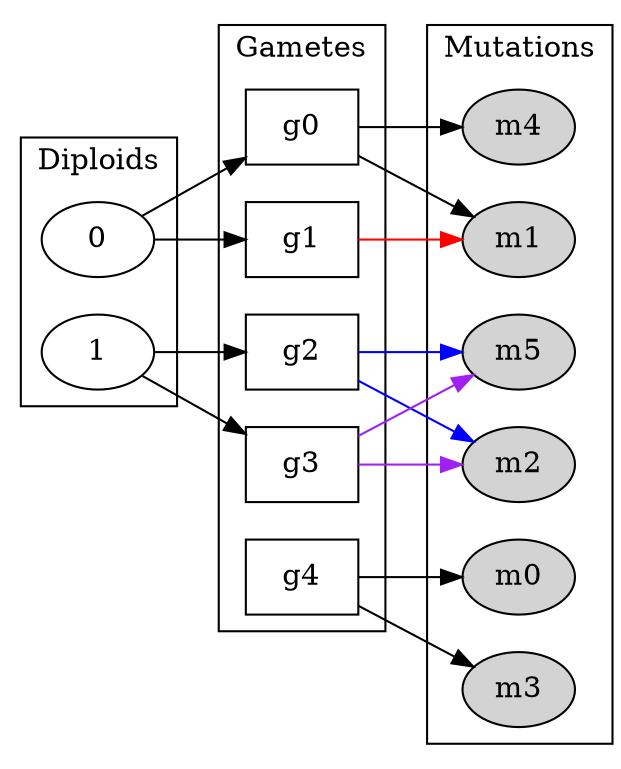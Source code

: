 digraph d {
    graph[rankdir=LR]

    subgraph cluster_diploids {
    node [shape=oval]
    0 
    1
    label="Diploids"
    }

    subgraph cluster_gametes {
    node [shape=box]
    g0
    g1
    g2
    g3
    g4
    label="Gametes"
    }

    0 -> {g0, g1}
    1 -> {g2, g3}

    subgraph cluster_mutations {
    node [style=filled]
    m0  m1 m2  m3  m4  m5
    label="Mutations"
    }

    g0 -> {m1,m4} 
    g1 -> {m1} [color="red"]
    g2 -> {m2,m5} [color="blue"]
    g3 -> {m2,m5} [color="purple"]
    g4 -> {m0,m3}

    //subgraph cluster_nodes
    //{
    //node [shape=none];
    //n0 [label="0"];
    //n1 [label="1"];
    //n2 [label="2"];
    //n3 [label="3"];
    //n4 [label="4"];
    //n5 [label="5"];
    //n6 [label="6"];
    //label="Nodes"
    //}

    //m1 -> n4 [constraint=false];
    //m4 ->n0 ;
    //m2 -> n5;
    //m5 -> n5[constraint=false];
}
